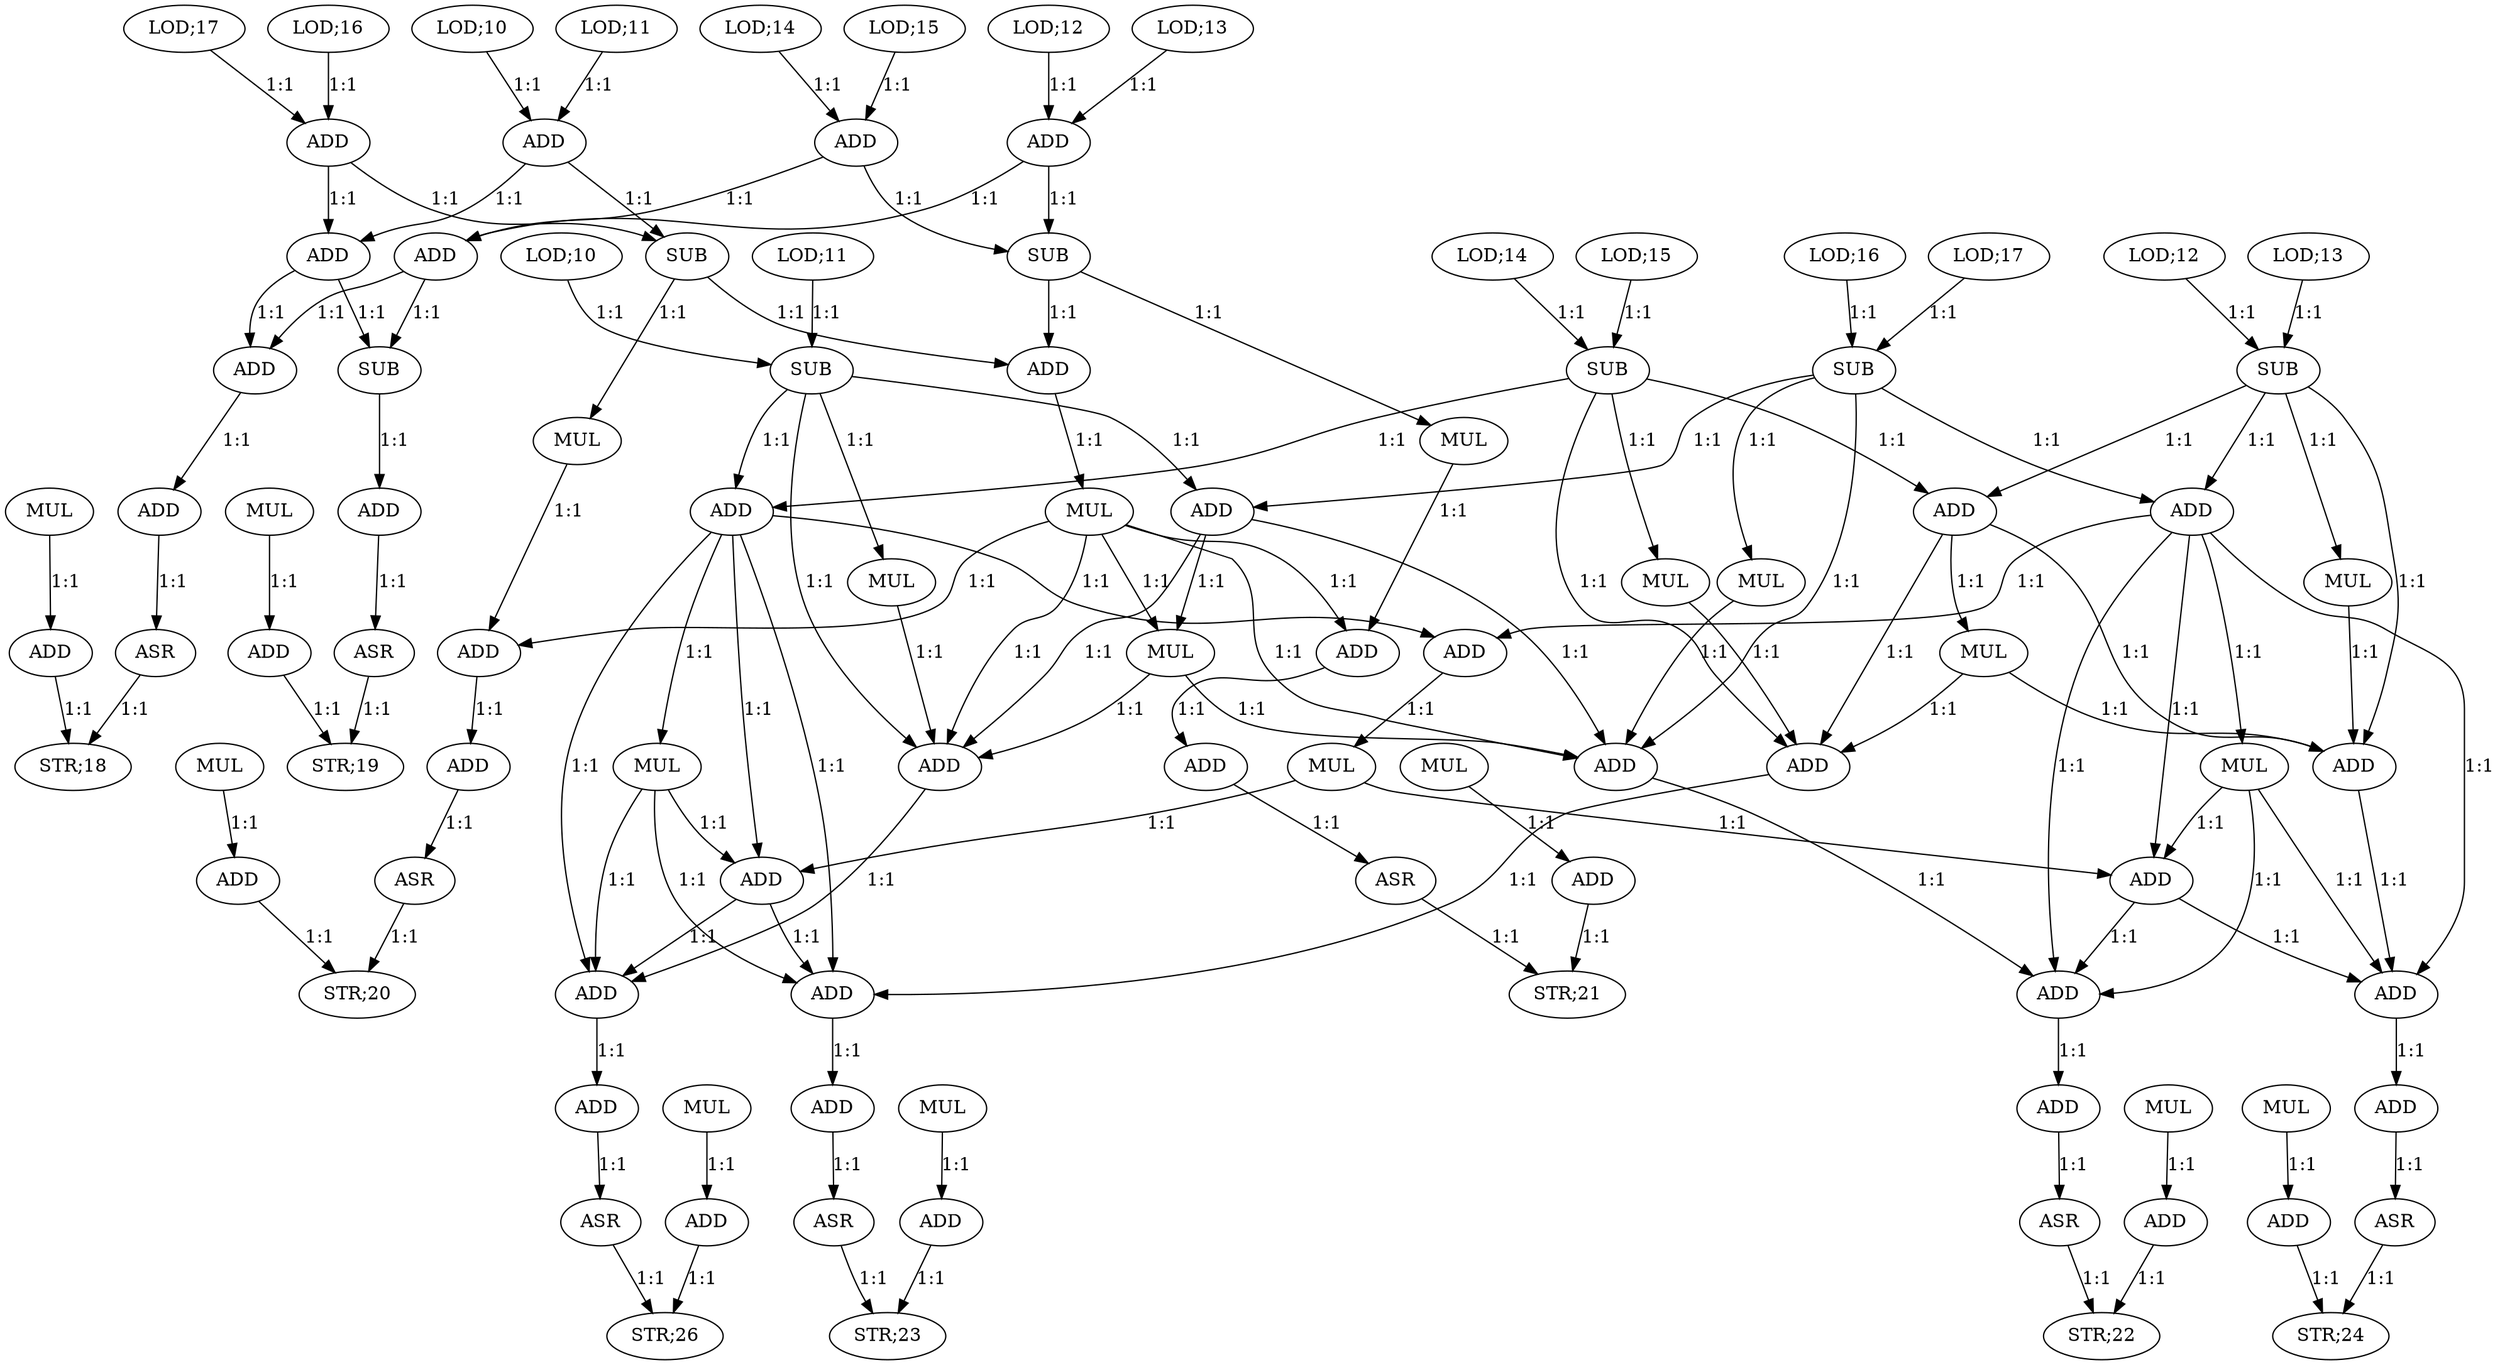 digraph  {
   0 [label="LOD;10"];
   1 [label="LOD;11"];
   2 [label="ADD"];
   3 [label="LOD;10"];
   4 [label="LOD;11"];
   5 [label="SUB"];
   6 [label="LOD;12"];
   7 [label="LOD;13"];
   8 [label="ADD"];
   9 [label="LOD;12"];
   10 [label="LOD;13"];
   11 [label="SUB"];
   12 [label="LOD;14"];
   13 [label="LOD;15"];
   14 [label="ADD"];
   15 [label="LOD;14"];
   16 [label="LOD;15"];
   17 [label="SUB"];
   18 [label="LOD;16"];
   19 [label="LOD;17"];
   20 [label="ADD"];
   21 [label="LOD;16"];
   22 [label="LOD;17"];
   23 [label="SUB"];
   24 [label="ADD"];
   25 [label="SUB"];
   26 [label="ADD"];
   27 [label="SUB"];
   28 [label="ADD"];
   29 [label="ADD"];
   30 [label="ASR"];
   31 [label="MUL"];
   32 [label="ADD"];
   33 [label="STR;18"];
   34 [label="SUB"];
   35 [label="ADD"];
   36 [label="ASR"];
   37 [label="MUL"];
   38 [label="ADD"];
   39 [label="STR;19"];
   40 [label="ADD"];
   41 [label="MUL"];
   42 [label="MUL"];
   43 [label="ADD"];
   44 [label="ADD"];
   45 [label="ASR"];
   46 [label="MUL"];
   47 [label="ADD"];
   48 [label="STR;20"];
   49 [label="MUL"];
   50 [label="ADD"];
   51 [label="ADD"];
   52 [label="ASR"];
   53 [label="MUL"];
   54 [label="ADD"];
   55 [label="STR;21"];
   56 [label="ADD"];
   57 [label="ADD"];
   58 [label="ADD"];
   59 [label="ADD"];
   60 [label="ADD"];
   61 [label="MUL"];
   62 [label="MUL"];
   63 [label="MUL"];
   64 [label="MUL"];
   65 [label="MUL"];
   66 [label="MUL"];
   67 [label="MUL"];
   68 [label="MUL"];
   69 [label="MUL"];
   70 [label="ADD"];
   71 [label="ADD"];
   72 [label="ADD"];
   73 [label="ADD"];
   74 [label="ADD"];
   75 [label="ASR"];
   76 [label="MUL"];
   77 [label="ADD"];
   78 [label="STR;22"];
   79 [label="ADD"];
   80 [label="ADD"];
   81 [label="ADD"];
   82 [label="ASR"];
   83 [label="MUL"];
   84 [label="ADD"];
   85 [label="STR;23"];
   86 [label="ADD"];
   87 [label="ADD"];
   88 [label="ADD"];
   89 [label="ASR"];
   90 [label="MUL"];
   91 [label="ADD"];
   92 [label="STR;24"];
   93 [label="ADD"];
   94 [label="ADD"];
   95 [label="ADD"];
   96 [label="ASR"];
   97 [label="MUL"];
   98 [label="ADD"];
   99 [label="STR;26"];

   0->2 [label="1:1"];
   1->2 [label="1:1"];
   2->24 [label="1:1"];
   2->25 [label="1:1"];
   3->5 [label="1:1"];
   4->5 [label="1:1"];
   5->56 [label="1:1"];
   5->59 [label="1:1"];
   5->65 [label="1:1"];
   5->93 [label="1:1"];
   6->8 [label="1:1"];
   7->8 [label="1:1"];
   8->26 [label="1:1"];
   8->27 [label="1:1"];
   9->11 [label="1:1"];
   10->11 [label="1:1"];
   11->57 [label="1:1"];
   11->58 [label="1:1"];
   11->64 [label="1:1"];
   11->86 [label="1:1"];
   12->14 [label="1:1"];
   13->14 [label="1:1"];
   14->26 [label="1:1"];
   14->27 [label="1:1"];
   15->17 [label="1:1"];
   16->17 [label="1:1"];
   17->57 [label="1:1"];
   17->59 [label="1:1"];
   17->63 [label="1:1"];
   17->79 [label="1:1"];
   18->20 [label="1:1"];
   19->20 [label="1:1"];
   20->24 [label="1:1"];
   20->25 [label="1:1"];
   21->23 [label="1:1"];
   22->23 [label="1:1"];
   23->56 [label="1:1"];
   23->58 [label="1:1"];
   23->62 [label="1:1"];
   23->72 [label="1:1"];
   24->28 [label="1:1"];
   24->34 [label="1:1"];
   25->40 [label="1:1"];
   25->42 [label="1:1"];
   26->28 [label="1:1"];
   26->34 [label="1:1"];
   27->40 [label="1:1"];
   27->49 [label="1:1"];
   28->29 [label="1:1"];
   29->30 [label="1:1"];
   30->33 [label="1:1"];
   31->32 [label="1:1"];
   32->33 [label="1:1"];
   34->35 [label="1:1"];
   35->36 [label="1:1"];
   36->39 [label="1:1"];
   37->38 [label="1:1"];
   38->39 [label="1:1"];
   40->41 [label="1:1"];
   41->43 [label="1:1"];
   41->50 [label="1:1"];
   41->66 [label="1:1"];
   41->72 [label="1:1"];
   41->93 [label="1:1"];
   42->43 [label="1:1"];
   43->44 [label="1:1"];
   44->45 [label="1:1"];
   45->48 [label="1:1"];
   46->47 [label="1:1"];
   47->48 [label="1:1"];
   49->50 [label="1:1"];
   50->51 [label="1:1"];
   51->52 [label="1:1"];
   52->55 [label="1:1"];
   53->54 [label="1:1"];
   54->55 [label="1:1"];
   56->66 [label="1:1"];
   56->72 [label="1:1"];
   56->93 [label="1:1"];
   57->67 [label="1:1"];
   57->79 [label="1:1"];
   57->86 [label="1:1"];
   58->60 [label="1:1"];
   58->68 [label="1:1"];
   58->70 [label="1:1"];
   58->73 [label="1:1"];
   58->87 [label="1:1"];
   59->60 [label="1:1"];
   59->69 [label="1:1"];
   59->71 [label="1:1"];
   59->80 [label="1:1"];
   59->94 [label="1:1"];
   60->61 [label="1:1"];
   61->70 [label="1:1"];
   61->71 [label="1:1"];
   62->72 [label="1:1"];
   63->79 [label="1:1"];
   64->86 [label="1:1"];
   65->93 [label="1:1"];
   66->72 [label="1:1"];
   66->93 [label="1:1"];
   67->79 [label="1:1"];
   67->86 [label="1:1"];
   68->70 [label="1:1"];
   68->73 [label="1:1"];
   68->87 [label="1:1"];
   69->71 [label="1:1"];
   69->80 [label="1:1"];
   69->94 [label="1:1"];
   70->73 [label="1:1"];
   70->87 [label="1:1"];
   71->80 [label="1:1"];
   71->94 [label="1:1"];
   72->73 [label="1:1"];
   73->74 [label="1:1"];
   74->75 [label="1:1"];
   75->78 [label="1:1"];
   76->77 [label="1:1"];
   77->78 [label="1:1"];
   79->80 [label="1:1"];
   80->81 [label="1:1"];
   81->82 [label="1:1"];
   82->85 [label="1:1"];
   83->84 [label="1:1"];
   84->85 [label="1:1"];
   86->87 [label="1:1"];
   87->88 [label="1:1"];
   88->89 [label="1:1"];
   89->92 [label="1:1"];
   90->91 [label="1:1"];
   91->92 [label="1:1"];
   93->94 [label="1:1"];
   94->95 [label="1:1"];
   95->96 [label="1:1"];
   96->99 [label="1:1"];
   97->98 [label="1:1"];
   98->99 [label="1:1"];
}
